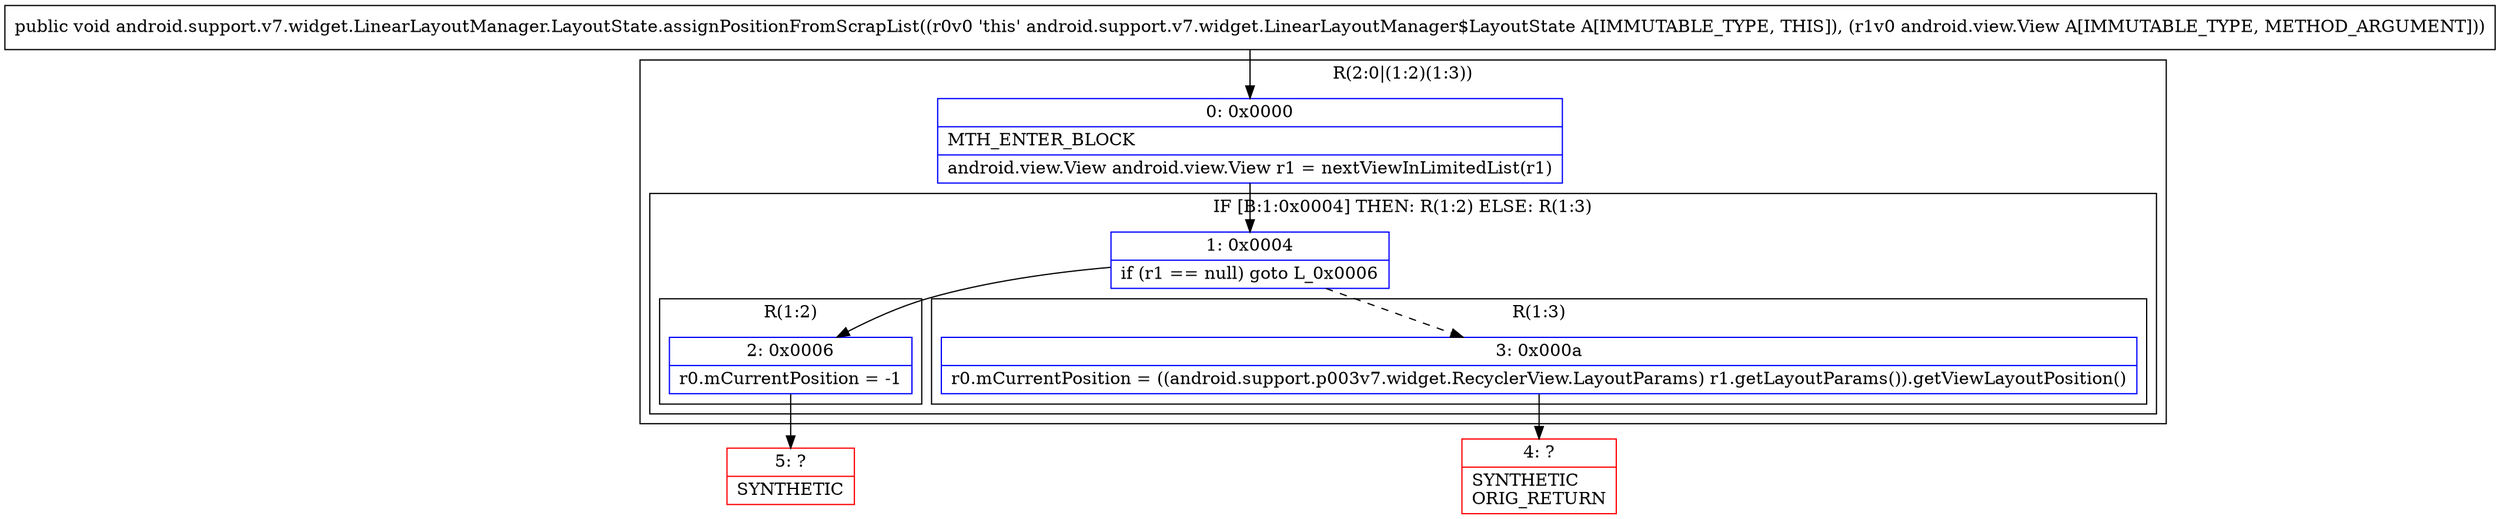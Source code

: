 digraph "CFG forandroid.support.v7.widget.LinearLayoutManager.LayoutState.assignPositionFromScrapList(Landroid\/view\/View;)V" {
subgraph cluster_Region_877833336 {
label = "R(2:0|(1:2)(1:3))";
node [shape=record,color=blue];
Node_0 [shape=record,label="{0\:\ 0x0000|MTH_ENTER_BLOCK\l|android.view.View android.view.View r1 = nextViewInLimitedList(r1)\l}"];
subgraph cluster_IfRegion_72877150 {
label = "IF [B:1:0x0004] THEN: R(1:2) ELSE: R(1:3)";
node [shape=record,color=blue];
Node_1 [shape=record,label="{1\:\ 0x0004|if (r1 == null) goto L_0x0006\l}"];
subgraph cluster_Region_1062033582 {
label = "R(1:2)";
node [shape=record,color=blue];
Node_2 [shape=record,label="{2\:\ 0x0006|r0.mCurrentPosition = \-1\l}"];
}
subgraph cluster_Region_1359841547 {
label = "R(1:3)";
node [shape=record,color=blue];
Node_3 [shape=record,label="{3\:\ 0x000a|r0.mCurrentPosition = ((android.support.p003v7.widget.RecyclerView.LayoutParams) r1.getLayoutParams()).getViewLayoutPosition()\l}"];
}
}
}
Node_4 [shape=record,color=red,label="{4\:\ ?|SYNTHETIC\lORIG_RETURN\l}"];
Node_5 [shape=record,color=red,label="{5\:\ ?|SYNTHETIC\l}"];
MethodNode[shape=record,label="{public void android.support.v7.widget.LinearLayoutManager.LayoutState.assignPositionFromScrapList((r0v0 'this' android.support.v7.widget.LinearLayoutManager$LayoutState A[IMMUTABLE_TYPE, THIS]), (r1v0 android.view.View A[IMMUTABLE_TYPE, METHOD_ARGUMENT])) }"];
MethodNode -> Node_0;
Node_0 -> Node_1;
Node_1 -> Node_2;
Node_1 -> Node_3[style=dashed];
Node_2 -> Node_5;
Node_3 -> Node_4;
}

